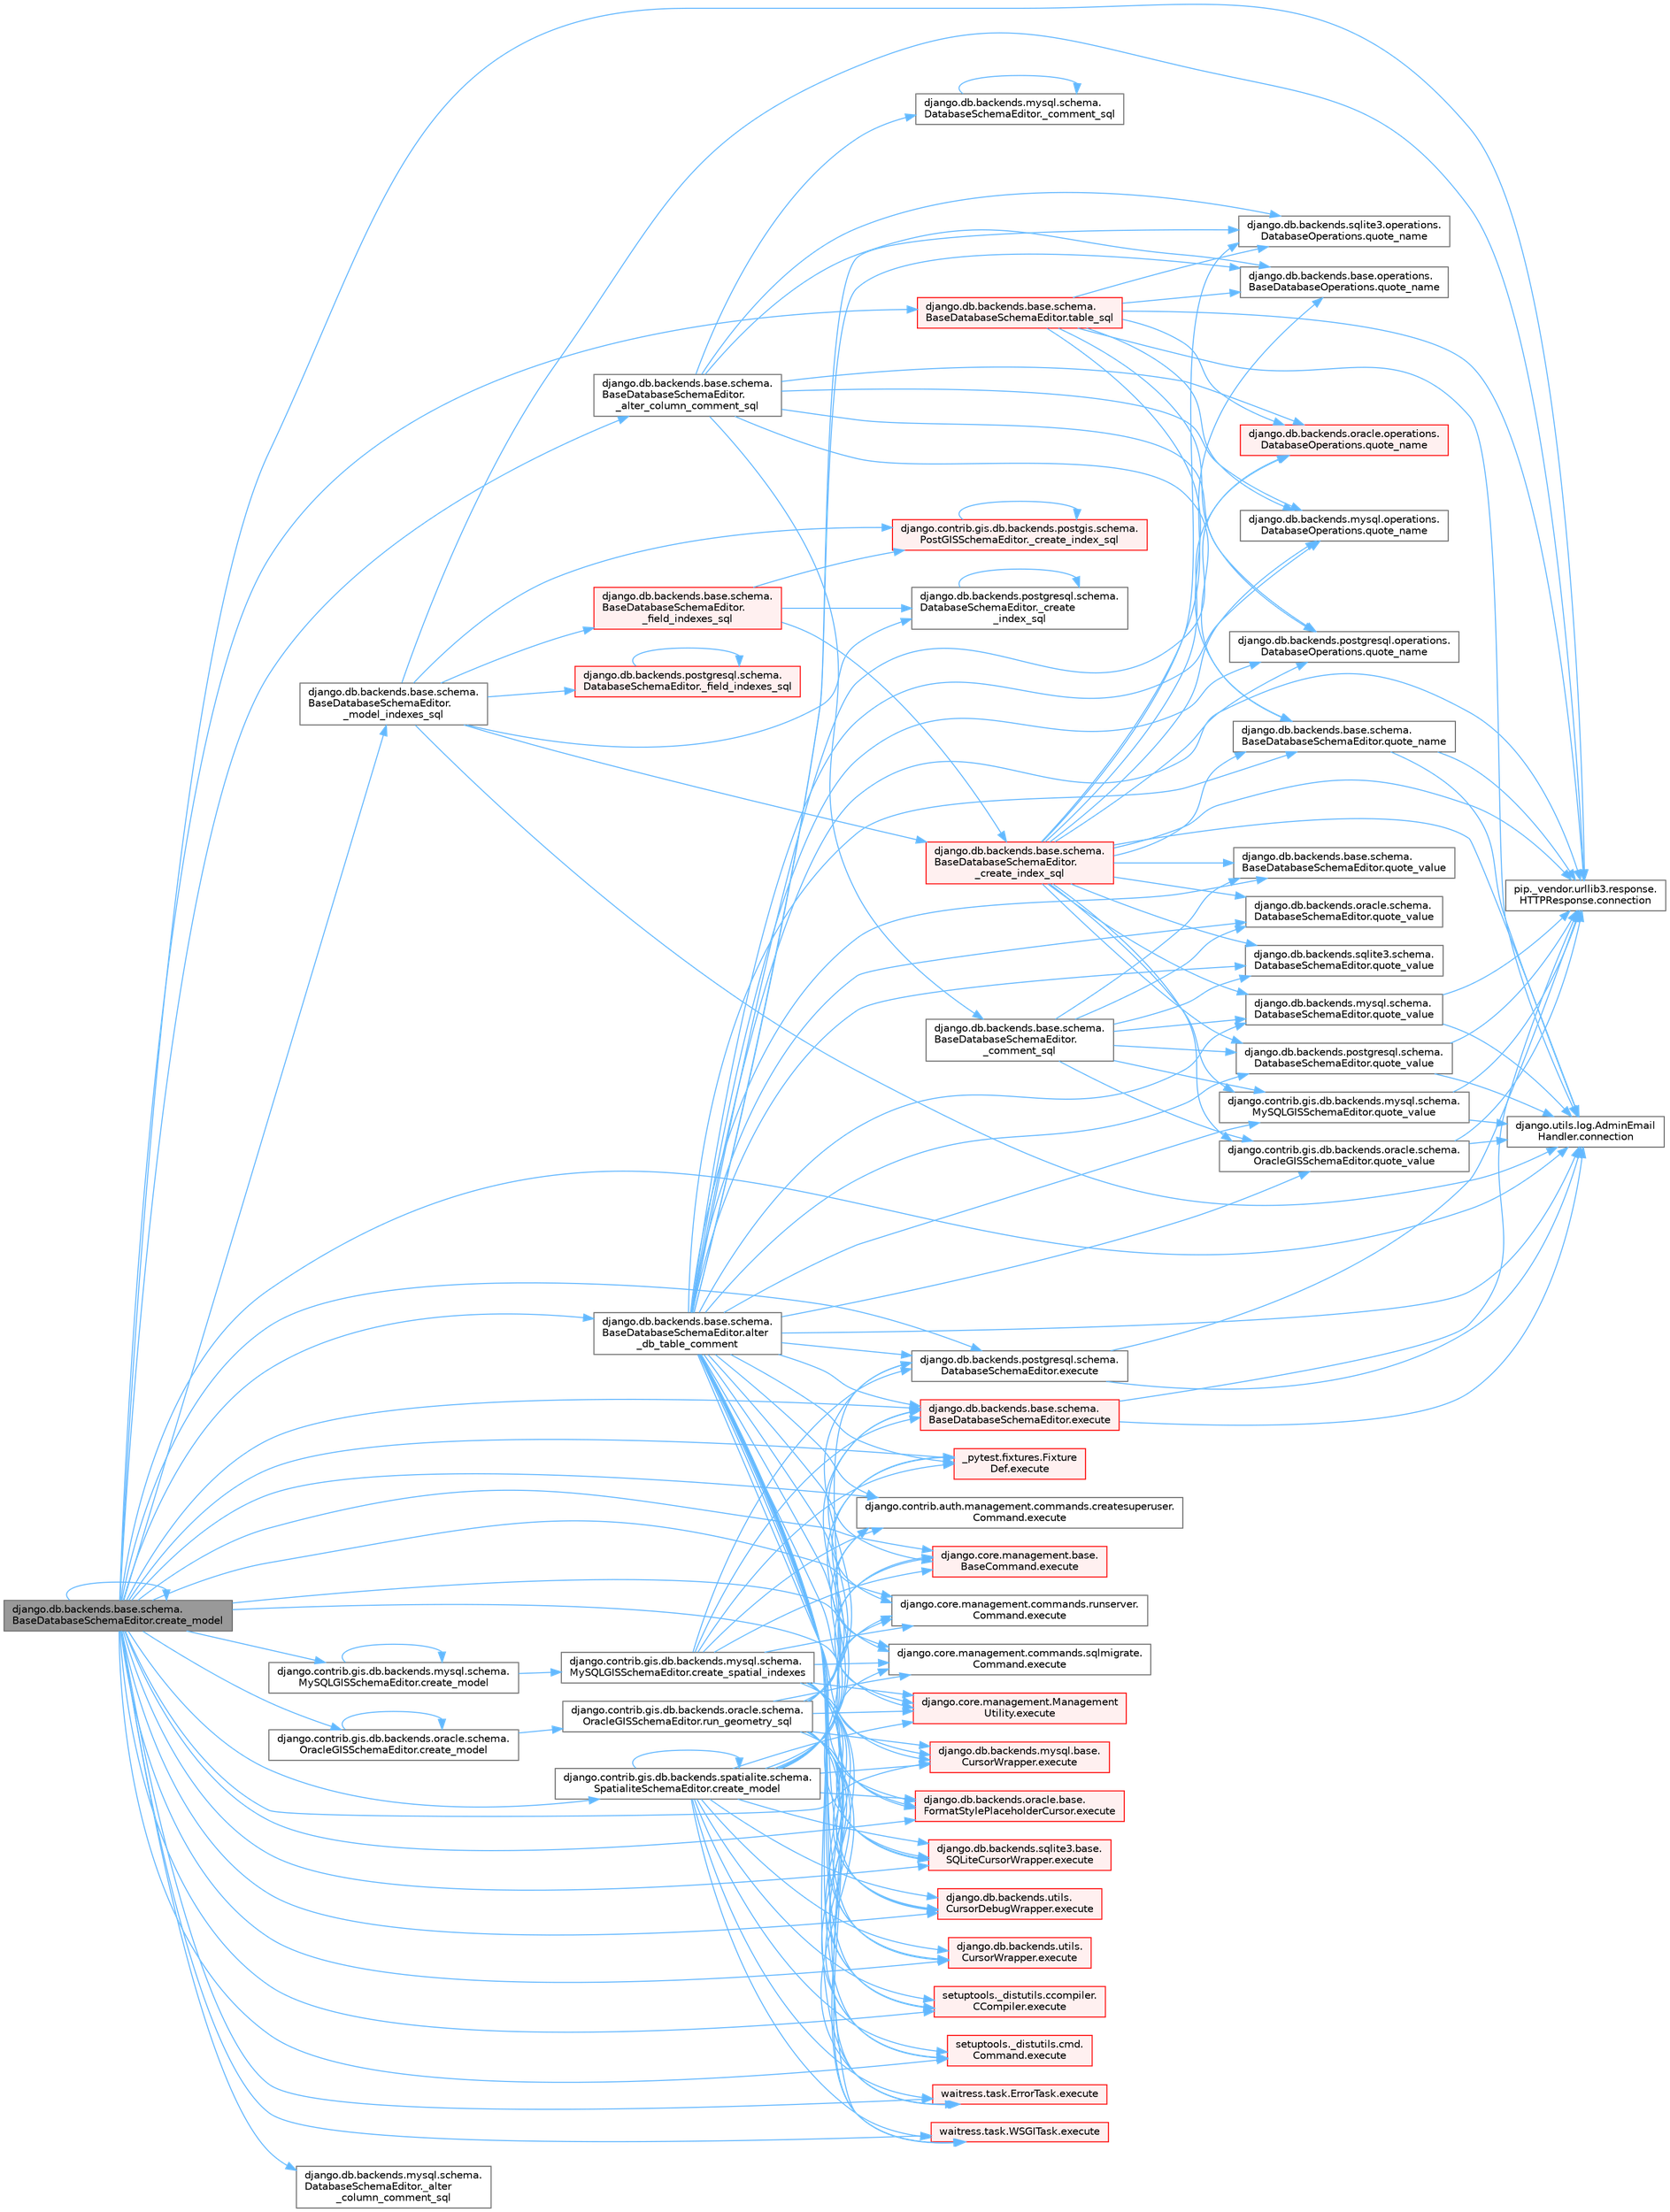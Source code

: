 digraph "django.db.backends.base.schema.BaseDatabaseSchemaEditor.create_model"
{
 // LATEX_PDF_SIZE
  bgcolor="transparent";
  edge [fontname=Helvetica,fontsize=10,labelfontname=Helvetica,labelfontsize=10];
  node [fontname=Helvetica,fontsize=10,shape=box,height=0.2,width=0.4];
  rankdir="LR";
  Node1 [id="Node000001",label="django.db.backends.base.schema.\lBaseDatabaseSchemaEditor.create_model",height=0.2,width=0.4,color="gray40", fillcolor="grey60", style="filled", fontcolor="black",tooltip=" "];
  Node1 -> Node2 [id="edge1_Node000001_Node000002",color="steelblue1",style="solid",tooltip=" "];
  Node2 [id="Node000002",label="django.db.backends.base.schema.\lBaseDatabaseSchemaEditor.\l_alter_column_comment_sql",height=0.2,width=0.4,color="grey40", fillcolor="white", style="filled",URL="$classdjango_1_1db_1_1backends_1_1base_1_1schema_1_1_base_database_schema_editor.html#a9f86ae7193fdd2bb59c79ac7d690c593",tooltip=" "];
  Node2 -> Node3 [id="edge2_Node000002_Node000003",color="steelblue1",style="solid",tooltip=" "];
  Node3 [id="Node000003",label="django.db.backends.base.schema.\lBaseDatabaseSchemaEditor.\l_comment_sql",height=0.2,width=0.4,color="grey40", fillcolor="white", style="filled",URL="$classdjango_1_1db_1_1backends_1_1base_1_1schema_1_1_base_database_schema_editor.html#acfe6edb1c07ceba1630bf5a584a660d4",tooltip=" "];
  Node3 -> Node4 [id="edge3_Node000003_Node000004",color="steelblue1",style="solid",tooltip=" "];
  Node4 [id="Node000004",label="django.contrib.gis.db.backends.mysql.schema.\lMySQLGISSchemaEditor.quote_value",height=0.2,width=0.4,color="grey40", fillcolor="white", style="filled",URL="$classdjango_1_1contrib_1_1gis_1_1db_1_1backends_1_1mysql_1_1schema_1_1_my_s_q_l_g_i_s_schema_editor.html#a39d45c8fce900a986a0d01d83ce73f16",tooltip=" "];
  Node4 -> Node5 [id="edge4_Node000004_Node000005",color="steelblue1",style="solid",tooltip=" "];
  Node5 [id="Node000005",label="django.utils.log.AdminEmail\lHandler.connection",height=0.2,width=0.4,color="grey40", fillcolor="white", style="filled",URL="$classdjango_1_1utils_1_1log_1_1_admin_email_handler.html#a545b5f7ec55a857fe1ca7836814a0760",tooltip=" "];
  Node4 -> Node6 [id="edge5_Node000004_Node000006",color="steelblue1",style="solid",tooltip=" "];
  Node6 [id="Node000006",label="pip._vendor.urllib3.response.\lHTTPResponse.connection",height=0.2,width=0.4,color="grey40", fillcolor="white", style="filled",URL="$classpip_1_1__vendor_1_1urllib3_1_1response_1_1_h_t_t_p_response.html#a9002314624685de3bbf9b84bdc87fef8",tooltip=" "];
  Node3 -> Node7 [id="edge6_Node000003_Node000007",color="steelblue1",style="solid",tooltip=" "];
  Node7 [id="Node000007",label="django.contrib.gis.db.backends.oracle.schema.\lOracleGISSchemaEditor.quote_value",height=0.2,width=0.4,color="grey40", fillcolor="white", style="filled",URL="$classdjango_1_1contrib_1_1gis_1_1db_1_1backends_1_1oracle_1_1schema_1_1_oracle_g_i_s_schema_editor.html#ae0a937224957c04ded45c150d14f26df",tooltip=" "];
  Node7 -> Node5 [id="edge7_Node000007_Node000005",color="steelblue1",style="solid",tooltip=" "];
  Node7 -> Node6 [id="edge8_Node000007_Node000006",color="steelblue1",style="solid",tooltip=" "];
  Node3 -> Node8 [id="edge9_Node000003_Node000008",color="steelblue1",style="solid",tooltip=" "];
  Node8 [id="Node000008",label="django.db.backends.base.schema.\lBaseDatabaseSchemaEditor.quote_value",height=0.2,width=0.4,color="grey40", fillcolor="white", style="filled",URL="$classdjango_1_1db_1_1backends_1_1base_1_1schema_1_1_base_database_schema_editor.html#a226cbde36f828256e698cab6fc076a46",tooltip=" "];
  Node3 -> Node9 [id="edge10_Node000003_Node000009",color="steelblue1",style="solid",tooltip=" "];
  Node9 [id="Node000009",label="django.db.backends.mysql.schema.\lDatabaseSchemaEditor.quote_value",height=0.2,width=0.4,color="grey40", fillcolor="white", style="filled",URL="$classdjango_1_1db_1_1backends_1_1mysql_1_1schema_1_1_database_schema_editor.html#ac42d8e597e244107c562b0816741ca00",tooltip=" "];
  Node9 -> Node5 [id="edge11_Node000009_Node000005",color="steelblue1",style="solid",tooltip=" "];
  Node9 -> Node6 [id="edge12_Node000009_Node000006",color="steelblue1",style="solid",tooltip=" "];
  Node3 -> Node10 [id="edge13_Node000003_Node000010",color="steelblue1",style="solid",tooltip=" "];
  Node10 [id="Node000010",label="django.db.backends.oracle.schema.\lDatabaseSchemaEditor.quote_value",height=0.2,width=0.4,color="grey40", fillcolor="white", style="filled",URL="$classdjango_1_1db_1_1backends_1_1oracle_1_1schema_1_1_database_schema_editor.html#a74a7b87c4d11359d183c468c09ca48bb",tooltip=" "];
  Node3 -> Node11 [id="edge14_Node000003_Node000011",color="steelblue1",style="solid",tooltip=" "];
  Node11 [id="Node000011",label="django.db.backends.postgresql.schema.\lDatabaseSchemaEditor.quote_value",height=0.2,width=0.4,color="grey40", fillcolor="white", style="filled",URL="$classdjango_1_1db_1_1backends_1_1postgresql_1_1schema_1_1_database_schema_editor.html#aa15ddd5685a773da906a658db4b619c0",tooltip=" "];
  Node11 -> Node5 [id="edge15_Node000011_Node000005",color="steelblue1",style="solid",tooltip=" "];
  Node11 -> Node6 [id="edge16_Node000011_Node000006",color="steelblue1",style="solid",tooltip=" "];
  Node3 -> Node12 [id="edge17_Node000003_Node000012",color="steelblue1",style="solid",tooltip=" "];
  Node12 [id="Node000012",label="django.db.backends.sqlite3.schema.\lDatabaseSchemaEditor.quote_value",height=0.2,width=0.4,color="grey40", fillcolor="white", style="filled",URL="$classdjango_1_1db_1_1backends_1_1sqlite3_1_1schema_1_1_database_schema_editor.html#a1ce01718398ef906bf3becf8517006f2",tooltip=" "];
  Node2 -> Node13 [id="edge18_Node000002_Node000013",color="steelblue1",style="solid",tooltip=" "];
  Node13 [id="Node000013",label="django.db.backends.mysql.schema.\lDatabaseSchemaEditor._comment_sql",height=0.2,width=0.4,color="grey40", fillcolor="white", style="filled",URL="$classdjango_1_1db_1_1backends_1_1mysql_1_1schema_1_1_database_schema_editor.html#ad94a2b4076c74a019832570b61ab384f",tooltip=" "];
  Node13 -> Node13 [id="edge19_Node000013_Node000013",color="steelblue1",style="solid",tooltip=" "];
  Node2 -> Node14 [id="edge20_Node000002_Node000014",color="steelblue1",style="solid",tooltip=" "];
  Node14 [id="Node000014",label="django.db.backends.base.operations.\lBaseDatabaseOperations.quote_name",height=0.2,width=0.4,color="grey40", fillcolor="white", style="filled",URL="$classdjango_1_1db_1_1backends_1_1base_1_1operations_1_1_base_database_operations.html#ab468094d1b03334704774ae62fbb7955",tooltip=" "];
  Node2 -> Node15 [id="edge21_Node000002_Node000015",color="steelblue1",style="solid",tooltip=" "];
  Node15 [id="Node000015",label="django.db.backends.base.schema.\lBaseDatabaseSchemaEditor.quote_name",height=0.2,width=0.4,color="grey40", fillcolor="white", style="filled",URL="$classdjango_1_1db_1_1backends_1_1base_1_1schema_1_1_base_database_schema_editor.html#aa816e47aecbbe22e29c76f25001a873a",tooltip=" "];
  Node15 -> Node5 [id="edge22_Node000015_Node000005",color="steelblue1",style="solid",tooltip=" "];
  Node15 -> Node6 [id="edge23_Node000015_Node000006",color="steelblue1",style="solid",tooltip=" "];
  Node2 -> Node16 [id="edge24_Node000002_Node000016",color="steelblue1",style="solid",tooltip=" "];
  Node16 [id="Node000016",label="django.db.backends.mysql.operations.\lDatabaseOperations.quote_name",height=0.2,width=0.4,color="grey40", fillcolor="white", style="filled",URL="$classdjango_1_1db_1_1backends_1_1mysql_1_1operations_1_1_database_operations.html#a5d1561dd784c0f000ed8c1aa43a6efbf",tooltip=" "];
  Node2 -> Node17 [id="edge25_Node000002_Node000017",color="steelblue1",style="solid",tooltip=" "];
  Node17 [id="Node000017",label="django.db.backends.oracle.operations.\lDatabaseOperations.quote_name",height=0.2,width=0.4,color="red", fillcolor="#FFF0F0", style="filled",URL="$classdjango_1_1db_1_1backends_1_1oracle_1_1operations_1_1_database_operations.html#ac7551d250b0adf678e5d00e4d69cb021",tooltip=" "];
  Node2 -> Node23 [id="edge26_Node000002_Node000023",color="steelblue1",style="solid",tooltip=" "];
  Node23 [id="Node000023",label="django.db.backends.postgresql.operations.\lDatabaseOperations.quote_name",height=0.2,width=0.4,color="grey40", fillcolor="white", style="filled",URL="$classdjango_1_1db_1_1backends_1_1postgresql_1_1operations_1_1_database_operations.html#ab2f9e33071d2c5abb03744171da3b801",tooltip=" "];
  Node2 -> Node24 [id="edge27_Node000002_Node000024",color="steelblue1",style="solid",tooltip=" "];
  Node24 [id="Node000024",label="django.db.backends.sqlite3.operations.\lDatabaseOperations.quote_name",height=0.2,width=0.4,color="grey40", fillcolor="white", style="filled",URL="$classdjango_1_1db_1_1backends_1_1sqlite3_1_1operations_1_1_database_operations.html#a14cbbcb5e889d88278c96a39911d641b",tooltip=" "];
  Node1 -> Node25 [id="edge28_Node000001_Node000025",color="steelblue1",style="solid",tooltip=" "];
  Node25 [id="Node000025",label="django.db.backends.mysql.schema.\lDatabaseSchemaEditor._alter\l_column_comment_sql",height=0.2,width=0.4,color="grey40", fillcolor="white", style="filled",URL="$classdjango_1_1db_1_1backends_1_1mysql_1_1schema_1_1_database_schema_editor.html#a34fb7f7511d68dc643d0e7c44eae75d5",tooltip=" "];
  Node1 -> Node26 [id="edge29_Node000001_Node000026",color="steelblue1",style="solid",tooltip=" "];
  Node26 [id="Node000026",label="django.db.backends.base.schema.\lBaseDatabaseSchemaEditor.\l_model_indexes_sql",height=0.2,width=0.4,color="grey40", fillcolor="white", style="filled",URL="$classdjango_1_1db_1_1backends_1_1base_1_1schema_1_1_base_database_schema_editor.html#a4db0a8aec342e1019ed26c18e7be7fff",tooltip=" "];
  Node26 -> Node27 [id="edge30_Node000026_Node000027",color="steelblue1",style="solid",tooltip=" "];
  Node27 [id="Node000027",label="django.contrib.gis.db.backends.postgis.schema.\lPostGISSchemaEditor._create_index_sql",height=0.2,width=0.4,color="red", fillcolor="#FFF0F0", style="filled",URL="$classdjango_1_1contrib_1_1gis_1_1db_1_1backends_1_1postgis_1_1schema_1_1_post_g_i_s_schema_editor.html#a36d85ddc8b90d14c9ece95e6eac8e09b",tooltip=" "];
  Node27 -> Node27 [id="edge31_Node000027_Node000027",color="steelblue1",style="solid",tooltip=" "];
  Node26 -> Node29 [id="edge32_Node000026_Node000029",color="steelblue1",style="solid",tooltip=" "];
  Node29 [id="Node000029",label="django.db.backends.base.schema.\lBaseDatabaseSchemaEditor.\l_create_index_sql",height=0.2,width=0.4,color="red", fillcolor="#FFF0F0", style="filled",URL="$classdjango_1_1db_1_1backends_1_1base_1_1schema_1_1_base_database_schema_editor.html#adb1d2fabd8602889097a7f5e78ae09e4",tooltip=" "];
  Node29 -> Node5 [id="edge33_Node000029_Node000005",color="steelblue1",style="solid",tooltip=" "];
  Node29 -> Node6 [id="edge34_Node000029_Node000006",color="steelblue1",style="solid",tooltip=" "];
  Node29 -> Node14 [id="edge35_Node000029_Node000014",color="steelblue1",style="solid",tooltip=" "];
  Node29 -> Node15 [id="edge36_Node000029_Node000015",color="steelblue1",style="solid",tooltip=" "];
  Node29 -> Node16 [id="edge37_Node000029_Node000016",color="steelblue1",style="solid",tooltip=" "];
  Node29 -> Node17 [id="edge38_Node000029_Node000017",color="steelblue1",style="solid",tooltip=" "];
  Node29 -> Node23 [id="edge39_Node000029_Node000023",color="steelblue1",style="solid",tooltip=" "];
  Node29 -> Node24 [id="edge40_Node000029_Node000024",color="steelblue1",style="solid",tooltip=" "];
  Node29 -> Node4 [id="edge41_Node000029_Node000004",color="steelblue1",style="solid",tooltip=" "];
  Node29 -> Node7 [id="edge42_Node000029_Node000007",color="steelblue1",style="solid",tooltip=" "];
  Node29 -> Node8 [id="edge43_Node000029_Node000008",color="steelblue1",style="solid",tooltip=" "];
  Node29 -> Node9 [id="edge44_Node000029_Node000009",color="steelblue1",style="solid",tooltip=" "];
  Node29 -> Node10 [id="edge45_Node000029_Node000010",color="steelblue1",style="solid",tooltip=" "];
  Node29 -> Node11 [id="edge46_Node000029_Node000011",color="steelblue1",style="solid",tooltip=" "];
  Node29 -> Node12 [id="edge47_Node000029_Node000012",color="steelblue1",style="solid",tooltip=" "];
  Node26 -> Node35 [id="edge48_Node000026_Node000035",color="steelblue1",style="solid",tooltip=" "];
  Node35 [id="Node000035",label="django.db.backends.postgresql.schema.\lDatabaseSchemaEditor._create\l_index_sql",height=0.2,width=0.4,color="grey40", fillcolor="white", style="filled",URL="$classdjango_1_1db_1_1backends_1_1postgresql_1_1schema_1_1_database_schema_editor.html#ab4e6c0ee2e08060a2c83b9e1452f1827",tooltip=" "];
  Node35 -> Node35 [id="edge49_Node000035_Node000035",color="steelblue1",style="solid",tooltip=" "];
  Node26 -> Node36 [id="edge50_Node000026_Node000036",color="steelblue1",style="solid",tooltip=" "];
  Node36 [id="Node000036",label="django.db.backends.base.schema.\lBaseDatabaseSchemaEditor.\l_field_indexes_sql",height=0.2,width=0.4,color="red", fillcolor="#FFF0F0", style="filled",URL="$classdjango_1_1db_1_1backends_1_1base_1_1schema_1_1_base_database_schema_editor.html#a1f5617267c8f2f31f3da70a884d5bdf8",tooltip=" "];
  Node36 -> Node27 [id="edge51_Node000036_Node000027",color="steelblue1",style="solid",tooltip=" "];
  Node36 -> Node29 [id="edge52_Node000036_Node000029",color="steelblue1",style="solid",tooltip=" "];
  Node36 -> Node35 [id="edge53_Node000036_Node000035",color="steelblue1",style="solid",tooltip=" "];
  Node26 -> Node42 [id="edge54_Node000026_Node000042",color="steelblue1",style="solid",tooltip=" "];
  Node42 [id="Node000042",label="django.db.backends.postgresql.schema.\lDatabaseSchemaEditor._field_indexes_sql",height=0.2,width=0.4,color="red", fillcolor="#FFF0F0", style="filled",URL="$classdjango_1_1db_1_1backends_1_1postgresql_1_1schema_1_1_database_schema_editor.html#a435c5866d37dfe3fcf405864bc6f902e",tooltip=" "];
  Node42 -> Node42 [id="edge55_Node000042_Node000042",color="steelblue1",style="solid",tooltip=" "];
  Node26 -> Node5 [id="edge56_Node000026_Node000005",color="steelblue1",style="solid",tooltip=" "];
  Node26 -> Node6 [id="edge57_Node000026_Node000006",color="steelblue1",style="solid",tooltip=" "];
  Node1 -> Node45 [id="edge58_Node000001_Node000045",color="steelblue1",style="solid",tooltip=" "];
  Node45 [id="Node000045",label="django.db.backends.base.schema.\lBaseDatabaseSchemaEditor.alter\l_db_table_comment",height=0.2,width=0.4,color="grey40", fillcolor="white", style="filled",URL="$classdjango_1_1db_1_1backends_1_1base_1_1schema_1_1_base_database_schema_editor.html#a788ba4cf1ea36f15a1b1d7a11b8d31a1",tooltip=" "];
  Node45 -> Node5 [id="edge59_Node000045_Node000005",color="steelblue1",style="solid",tooltip=" "];
  Node45 -> Node6 [id="edge60_Node000045_Node000006",color="steelblue1",style="solid",tooltip=" "];
  Node45 -> Node46 [id="edge61_Node000045_Node000046",color="steelblue1",style="solid",tooltip=" "];
  Node46 [id="Node000046",label="_pytest.fixtures.Fixture\lDef.execute",height=0.2,width=0.4,color="red", fillcolor="#FFF0F0", style="filled",URL="$class__pytest_1_1fixtures_1_1_fixture_def.html#ac27e0caaadd6404ffc2715216b643993",tooltip=" "];
  Node45 -> Node3991 [id="edge62_Node000045_Node003991",color="steelblue1",style="solid",tooltip=" "];
  Node3991 [id="Node003991",label="django.contrib.auth.management.commands.createsuperuser.\lCommand.execute",height=0.2,width=0.4,color="grey40", fillcolor="white", style="filled",URL="$classdjango_1_1contrib_1_1auth_1_1management_1_1commands_1_1createsuperuser_1_1_command.html#a4dc8ad9953fcae01a4c61c32fe4c6540",tooltip=" "];
  Node45 -> Node3992 [id="edge63_Node000045_Node003992",color="steelblue1",style="solid",tooltip=" "];
  Node3992 [id="Node003992",label="django.core.management.base.\lBaseCommand.execute",height=0.2,width=0.4,color="red", fillcolor="#FFF0F0", style="filled",URL="$classdjango_1_1core_1_1management_1_1base_1_1_base_command.html#a5621c1fb51be6a2deff6777d90c25ee0",tooltip=" "];
  Node45 -> Node3994 [id="edge64_Node000045_Node003994",color="steelblue1",style="solid",tooltip=" "];
  Node3994 [id="Node003994",label="django.core.management.commands.runserver.\lCommand.execute",height=0.2,width=0.4,color="grey40", fillcolor="white", style="filled",URL="$classdjango_1_1core_1_1management_1_1commands_1_1runserver_1_1_command.html#a86b4bdbf596d9f612125e143148d9919",tooltip=" "];
  Node45 -> Node3995 [id="edge65_Node000045_Node003995",color="steelblue1",style="solid",tooltip=" "];
  Node3995 [id="Node003995",label="django.core.management.commands.sqlmigrate.\lCommand.execute",height=0.2,width=0.4,color="grey40", fillcolor="white", style="filled",URL="$classdjango_1_1core_1_1management_1_1commands_1_1sqlmigrate_1_1_command.html#ad47c65d3d4820430ce43bb5f2086789d",tooltip=" "];
  Node45 -> Node3996 [id="edge66_Node000045_Node003996",color="steelblue1",style="solid",tooltip=" "];
  Node3996 [id="Node003996",label="django.core.management.Management\lUtility.execute",height=0.2,width=0.4,color="red", fillcolor="#FFF0F0", style="filled",URL="$classdjango_1_1core_1_1management_1_1_management_utility.html#ab2752203019f6a6274c55e096770c008",tooltip=" "];
  Node45 -> Node4004 [id="edge67_Node000045_Node004004",color="steelblue1",style="solid",tooltip=" "];
  Node4004 [id="Node004004",label="django.db.backends.base.schema.\lBaseDatabaseSchemaEditor.execute",height=0.2,width=0.4,color="red", fillcolor="#FFF0F0", style="filled",URL="$classdjango_1_1db_1_1backends_1_1base_1_1schema_1_1_base_database_schema_editor.html#a964d07b6ba94dc1698e896feeeb57353",tooltip=" "];
  Node4004 -> Node5 [id="edge68_Node004004_Node000005",color="steelblue1",style="solid",tooltip=" "];
  Node4004 -> Node6 [id="edge69_Node004004_Node000006",color="steelblue1",style="solid",tooltip=" "];
  Node45 -> Node4007 [id="edge70_Node000045_Node004007",color="steelblue1",style="solid",tooltip=" "];
  Node4007 [id="Node004007",label="django.db.backends.mysql.base.\lCursorWrapper.execute",height=0.2,width=0.4,color="red", fillcolor="#FFF0F0", style="filled",URL="$classdjango_1_1db_1_1backends_1_1mysql_1_1base_1_1_cursor_wrapper.html#a6b2d41b73d7c215224f1e994aad6ad60",tooltip=" "];
  Node45 -> Node4008 [id="edge71_Node000045_Node004008",color="steelblue1",style="solid",tooltip=" "];
  Node4008 [id="Node004008",label="django.db.backends.oracle.base.\lFormatStylePlaceholderCursor.execute",height=0.2,width=0.4,color="red", fillcolor="#FFF0F0", style="filled",URL="$classdjango_1_1db_1_1backends_1_1oracle_1_1base_1_1_format_style_placeholder_cursor.html#a0717bdbea59134a88e5f10399c33a251",tooltip=" "];
  Node45 -> Node4014 [id="edge72_Node000045_Node004014",color="steelblue1",style="solid",tooltip=" "];
  Node4014 [id="Node004014",label="django.db.backends.postgresql.schema.\lDatabaseSchemaEditor.execute",height=0.2,width=0.4,color="grey40", fillcolor="white", style="filled",URL="$classdjango_1_1db_1_1backends_1_1postgresql_1_1schema_1_1_database_schema_editor.html#afe7e39d1fd0ac2c6216f90295b9382ae",tooltip=" "];
  Node4014 -> Node5 [id="edge73_Node004014_Node000005",color="steelblue1",style="solid",tooltip=" "];
  Node4014 -> Node6 [id="edge74_Node004014_Node000006",color="steelblue1",style="solid",tooltip=" "];
  Node45 -> Node4015 [id="edge75_Node000045_Node004015",color="steelblue1",style="solid",tooltip=" "];
  Node4015 [id="Node004015",label="django.db.backends.sqlite3.base.\lSQLiteCursorWrapper.execute",height=0.2,width=0.4,color="red", fillcolor="#FFF0F0", style="filled",URL="$classdjango_1_1db_1_1backends_1_1sqlite3_1_1base_1_1_s_q_lite_cursor_wrapper.html#a41115eb3813040514a6c6c7111aa0b57",tooltip=" "];
  Node45 -> Node4017 [id="edge76_Node000045_Node004017",color="steelblue1",style="solid",tooltip=" "];
  Node4017 [id="Node004017",label="django.db.backends.utils.\lCursorDebugWrapper.execute",height=0.2,width=0.4,color="red", fillcolor="#FFF0F0", style="filled",URL="$classdjango_1_1db_1_1backends_1_1utils_1_1_cursor_debug_wrapper.html#af0443013785fceb3f05b38198a71ca3f",tooltip=" "];
  Node45 -> Node4018 [id="edge77_Node000045_Node004018",color="steelblue1",style="solid",tooltip=" "];
  Node4018 [id="Node004018",label="django.db.backends.utils.\lCursorWrapper.execute",height=0.2,width=0.4,color="red", fillcolor="#FFF0F0", style="filled",URL="$classdjango_1_1db_1_1backends_1_1utils_1_1_cursor_wrapper.html#a7d0bc9b6584c9fee961505e1d460547c",tooltip=" "];
  Node45 -> Node4021 [id="edge78_Node000045_Node004021",color="steelblue1",style="solid",tooltip=" "];
  Node4021 [id="Node004021",label="setuptools._distutils.ccompiler.\lCCompiler.execute",height=0.2,width=0.4,color="red", fillcolor="#FFF0F0", style="filled",URL="$classsetuptools_1_1__distutils_1_1ccompiler_1_1_c_compiler.html#a726dd6c4cc45b2077fa6bc43dc8fe60e",tooltip=" "];
  Node45 -> Node4022 [id="edge79_Node000045_Node004022",color="steelblue1",style="solid",tooltip=" "];
  Node4022 [id="Node004022",label="setuptools._distutils.cmd.\lCommand.execute",height=0.2,width=0.4,color="red", fillcolor="#FFF0F0", style="filled",URL="$classsetuptools_1_1__distutils_1_1cmd_1_1_command.html#a371b567539d5bc0e2a134bf361e97b38",tooltip=" "];
  Node45 -> Node4023 [id="edge80_Node000045_Node004023",color="steelblue1",style="solid",tooltip=" "];
  Node4023 [id="Node004023",label="waitress.task.ErrorTask.execute",height=0.2,width=0.4,color="red", fillcolor="#FFF0F0", style="filled",URL="$classwaitress_1_1task_1_1_error_task.html#ad5c6d14c13ba3d33e82b1b138e634bb0",tooltip=" "];
  Node45 -> Node4024 [id="edge81_Node000045_Node004024",color="steelblue1",style="solid",tooltip=" "];
  Node4024 [id="Node004024",label="waitress.task.WSGITask.execute",height=0.2,width=0.4,color="red", fillcolor="#FFF0F0", style="filled",URL="$classwaitress_1_1task_1_1_w_s_g_i_task.html#ac677ac1c03116dfa724298750580883b",tooltip=" "];
  Node45 -> Node14 [id="edge82_Node000045_Node000014",color="steelblue1",style="solid",tooltip=" "];
  Node45 -> Node15 [id="edge83_Node000045_Node000015",color="steelblue1",style="solid",tooltip=" "];
  Node45 -> Node16 [id="edge84_Node000045_Node000016",color="steelblue1",style="solid",tooltip=" "];
  Node45 -> Node17 [id="edge85_Node000045_Node000017",color="steelblue1",style="solid",tooltip=" "];
  Node45 -> Node23 [id="edge86_Node000045_Node000023",color="steelblue1",style="solid",tooltip=" "];
  Node45 -> Node24 [id="edge87_Node000045_Node000024",color="steelblue1",style="solid",tooltip=" "];
  Node45 -> Node4 [id="edge88_Node000045_Node000004",color="steelblue1",style="solid",tooltip=" "];
  Node45 -> Node7 [id="edge89_Node000045_Node000007",color="steelblue1",style="solid",tooltip=" "];
  Node45 -> Node8 [id="edge90_Node000045_Node000008",color="steelblue1",style="solid",tooltip=" "];
  Node45 -> Node9 [id="edge91_Node000045_Node000009",color="steelblue1",style="solid",tooltip=" "];
  Node45 -> Node10 [id="edge92_Node000045_Node000010",color="steelblue1",style="solid",tooltip=" "];
  Node45 -> Node11 [id="edge93_Node000045_Node000011",color="steelblue1",style="solid",tooltip=" "];
  Node45 -> Node12 [id="edge94_Node000045_Node000012",color="steelblue1",style="solid",tooltip=" "];
  Node1 -> Node5 [id="edge95_Node000001_Node000005",color="steelblue1",style="solid",tooltip=" "];
  Node1 -> Node6 [id="edge96_Node000001_Node000006",color="steelblue1",style="solid",tooltip=" "];
  Node1 -> Node4568 [id="edge97_Node000001_Node004568",color="steelblue1",style="solid",tooltip=" "];
  Node4568 [id="Node004568",label="django.contrib.gis.db.backends.mysql.schema.\lMySQLGISSchemaEditor.create_model",height=0.2,width=0.4,color="grey40", fillcolor="white", style="filled",URL="$classdjango_1_1contrib_1_1gis_1_1db_1_1backends_1_1mysql_1_1schema_1_1_my_s_q_l_g_i_s_schema_editor.html#a2be50e7e189e7bd3bd6909f56338c0ae",tooltip=" "];
  Node4568 -> Node4568 [id="edge98_Node004568_Node004568",color="steelblue1",style="solid",tooltip=" "];
  Node4568 -> Node4569 [id="edge99_Node004568_Node004569",color="steelblue1",style="solid",tooltip=" "];
  Node4569 [id="Node004569",label="django.contrib.gis.db.backends.mysql.schema.\lMySQLGISSchemaEditor.create_spatial_indexes",height=0.2,width=0.4,color="grey40", fillcolor="white", style="filled",URL="$classdjango_1_1contrib_1_1gis_1_1db_1_1backends_1_1mysql_1_1schema_1_1_my_s_q_l_g_i_s_schema_editor.html#ab01e4e9753b9691b274cfe31c800fb87",tooltip=" "];
  Node4569 -> Node46 [id="edge100_Node004569_Node000046",color="steelblue1",style="solid",tooltip=" "];
  Node4569 -> Node3991 [id="edge101_Node004569_Node003991",color="steelblue1",style="solid",tooltip=" "];
  Node4569 -> Node3992 [id="edge102_Node004569_Node003992",color="steelblue1",style="solid",tooltip=" "];
  Node4569 -> Node3994 [id="edge103_Node004569_Node003994",color="steelblue1",style="solid",tooltip=" "];
  Node4569 -> Node3995 [id="edge104_Node004569_Node003995",color="steelblue1",style="solid",tooltip=" "];
  Node4569 -> Node3996 [id="edge105_Node004569_Node003996",color="steelblue1",style="solid",tooltip=" "];
  Node4569 -> Node4004 [id="edge106_Node004569_Node004004",color="steelblue1",style="solid",tooltip=" "];
  Node4569 -> Node4007 [id="edge107_Node004569_Node004007",color="steelblue1",style="solid",tooltip=" "];
  Node4569 -> Node4008 [id="edge108_Node004569_Node004008",color="steelblue1",style="solid",tooltip=" "];
  Node4569 -> Node4014 [id="edge109_Node004569_Node004014",color="steelblue1",style="solid",tooltip=" "];
  Node4569 -> Node4015 [id="edge110_Node004569_Node004015",color="steelblue1",style="solid",tooltip=" "];
  Node4569 -> Node4017 [id="edge111_Node004569_Node004017",color="steelblue1",style="solid",tooltip=" "];
  Node4569 -> Node4018 [id="edge112_Node004569_Node004018",color="steelblue1",style="solid",tooltip=" "];
  Node4569 -> Node4021 [id="edge113_Node004569_Node004021",color="steelblue1",style="solid",tooltip=" "];
  Node4569 -> Node4022 [id="edge114_Node004569_Node004022",color="steelblue1",style="solid",tooltip=" "];
  Node4569 -> Node4023 [id="edge115_Node004569_Node004023",color="steelblue1",style="solid",tooltip=" "];
  Node4569 -> Node4024 [id="edge116_Node004569_Node004024",color="steelblue1",style="solid",tooltip=" "];
  Node1 -> Node4570 [id="edge117_Node000001_Node004570",color="steelblue1",style="solid",tooltip=" "];
  Node4570 [id="Node004570",label="django.contrib.gis.db.backends.oracle.schema.\lOracleGISSchemaEditor.create_model",height=0.2,width=0.4,color="grey40", fillcolor="white", style="filled",URL="$classdjango_1_1contrib_1_1gis_1_1db_1_1backends_1_1oracle_1_1schema_1_1_oracle_g_i_s_schema_editor.html#aedde6824f1f568969b03706ac55e71fe",tooltip=" "];
  Node4570 -> Node4570 [id="edge118_Node004570_Node004570",color="steelblue1",style="solid",tooltip=" "];
  Node4570 -> Node4571 [id="edge119_Node004570_Node004571",color="steelblue1",style="solid",tooltip=" "];
  Node4571 [id="Node004571",label="django.contrib.gis.db.backends.oracle.schema.\lOracleGISSchemaEditor.run_geometry_sql",height=0.2,width=0.4,color="grey40", fillcolor="white", style="filled",URL="$classdjango_1_1contrib_1_1gis_1_1db_1_1backends_1_1oracle_1_1schema_1_1_oracle_g_i_s_schema_editor.html#a1cc33dd24bca051d455c5a65f3e5940d",tooltip=" "];
  Node4571 -> Node46 [id="edge120_Node004571_Node000046",color="steelblue1",style="solid",tooltip=" "];
  Node4571 -> Node3991 [id="edge121_Node004571_Node003991",color="steelblue1",style="solid",tooltip=" "];
  Node4571 -> Node3992 [id="edge122_Node004571_Node003992",color="steelblue1",style="solid",tooltip=" "];
  Node4571 -> Node3994 [id="edge123_Node004571_Node003994",color="steelblue1",style="solid",tooltip=" "];
  Node4571 -> Node3995 [id="edge124_Node004571_Node003995",color="steelblue1",style="solid",tooltip=" "];
  Node4571 -> Node3996 [id="edge125_Node004571_Node003996",color="steelblue1",style="solid",tooltip=" "];
  Node4571 -> Node4004 [id="edge126_Node004571_Node004004",color="steelblue1",style="solid",tooltip=" "];
  Node4571 -> Node4007 [id="edge127_Node004571_Node004007",color="steelblue1",style="solid",tooltip=" "];
  Node4571 -> Node4008 [id="edge128_Node004571_Node004008",color="steelblue1",style="solid",tooltip=" "];
  Node4571 -> Node4014 [id="edge129_Node004571_Node004014",color="steelblue1",style="solid",tooltip=" "];
  Node4571 -> Node4015 [id="edge130_Node004571_Node004015",color="steelblue1",style="solid",tooltip=" "];
  Node4571 -> Node4017 [id="edge131_Node004571_Node004017",color="steelblue1",style="solid",tooltip=" "];
  Node4571 -> Node4018 [id="edge132_Node004571_Node004018",color="steelblue1",style="solid",tooltip=" "];
  Node4571 -> Node4021 [id="edge133_Node004571_Node004021",color="steelblue1",style="solid",tooltip=" "];
  Node4571 -> Node4022 [id="edge134_Node004571_Node004022",color="steelblue1",style="solid",tooltip=" "];
  Node4571 -> Node4023 [id="edge135_Node004571_Node004023",color="steelblue1",style="solid",tooltip=" "];
  Node4571 -> Node4024 [id="edge136_Node004571_Node004024",color="steelblue1",style="solid",tooltip=" "];
  Node1 -> Node4572 [id="edge137_Node000001_Node004572",color="steelblue1",style="solid",tooltip=" "];
  Node4572 [id="Node004572",label="django.contrib.gis.db.backends.spatialite.schema.\lSpatialiteSchemaEditor.create_model",height=0.2,width=0.4,color="grey40", fillcolor="white", style="filled",URL="$classdjango_1_1contrib_1_1gis_1_1db_1_1backends_1_1spatialite_1_1schema_1_1_spatialite_schema_editor.html#a19b94a34b1e1e5fc3cd38c736f21f025",tooltip=" "];
  Node4572 -> Node4572 [id="edge138_Node004572_Node004572",color="steelblue1",style="solid",tooltip=" "];
  Node4572 -> Node46 [id="edge139_Node004572_Node000046",color="steelblue1",style="solid",tooltip=" "];
  Node4572 -> Node3991 [id="edge140_Node004572_Node003991",color="steelblue1",style="solid",tooltip=" "];
  Node4572 -> Node3992 [id="edge141_Node004572_Node003992",color="steelblue1",style="solid",tooltip=" "];
  Node4572 -> Node3994 [id="edge142_Node004572_Node003994",color="steelblue1",style="solid",tooltip=" "];
  Node4572 -> Node3995 [id="edge143_Node004572_Node003995",color="steelblue1",style="solid",tooltip=" "];
  Node4572 -> Node3996 [id="edge144_Node004572_Node003996",color="steelblue1",style="solid",tooltip=" "];
  Node4572 -> Node4004 [id="edge145_Node004572_Node004004",color="steelblue1",style="solid",tooltip=" "];
  Node4572 -> Node4007 [id="edge146_Node004572_Node004007",color="steelblue1",style="solid",tooltip=" "];
  Node4572 -> Node4008 [id="edge147_Node004572_Node004008",color="steelblue1",style="solid",tooltip=" "];
  Node4572 -> Node4014 [id="edge148_Node004572_Node004014",color="steelblue1",style="solid",tooltip=" "];
  Node4572 -> Node4015 [id="edge149_Node004572_Node004015",color="steelblue1",style="solid",tooltip=" "];
  Node4572 -> Node4017 [id="edge150_Node004572_Node004017",color="steelblue1",style="solid",tooltip=" "];
  Node4572 -> Node4018 [id="edge151_Node004572_Node004018",color="steelblue1",style="solid",tooltip=" "];
  Node4572 -> Node4021 [id="edge152_Node004572_Node004021",color="steelblue1",style="solid",tooltip=" "];
  Node4572 -> Node4022 [id="edge153_Node004572_Node004022",color="steelblue1",style="solid",tooltip=" "];
  Node4572 -> Node4023 [id="edge154_Node004572_Node004023",color="steelblue1",style="solid",tooltip=" "];
  Node4572 -> Node4024 [id="edge155_Node004572_Node004024",color="steelblue1",style="solid",tooltip=" "];
  Node1 -> Node1 [id="edge156_Node000001_Node000001",color="steelblue1",style="solid",tooltip=" "];
  Node1 -> Node46 [id="edge157_Node000001_Node000046",color="steelblue1",style="solid",tooltip=" "];
  Node1 -> Node3991 [id="edge158_Node000001_Node003991",color="steelblue1",style="solid",tooltip=" "];
  Node1 -> Node3992 [id="edge159_Node000001_Node003992",color="steelblue1",style="solid",tooltip=" "];
  Node1 -> Node3994 [id="edge160_Node000001_Node003994",color="steelblue1",style="solid",tooltip=" "];
  Node1 -> Node3995 [id="edge161_Node000001_Node003995",color="steelblue1",style="solid",tooltip=" "];
  Node1 -> Node3996 [id="edge162_Node000001_Node003996",color="steelblue1",style="solid",tooltip=" "];
  Node1 -> Node4004 [id="edge163_Node000001_Node004004",color="steelblue1",style="solid",tooltip=" "];
  Node1 -> Node4007 [id="edge164_Node000001_Node004007",color="steelblue1",style="solid",tooltip=" "];
  Node1 -> Node4008 [id="edge165_Node000001_Node004008",color="steelblue1",style="solid",tooltip=" "];
  Node1 -> Node4014 [id="edge166_Node000001_Node004014",color="steelblue1",style="solid",tooltip=" "];
  Node1 -> Node4015 [id="edge167_Node000001_Node004015",color="steelblue1",style="solid",tooltip=" "];
  Node1 -> Node4017 [id="edge168_Node000001_Node004017",color="steelblue1",style="solid",tooltip=" "];
  Node1 -> Node4018 [id="edge169_Node000001_Node004018",color="steelblue1",style="solid",tooltip=" "];
  Node1 -> Node4021 [id="edge170_Node000001_Node004021",color="steelblue1",style="solid",tooltip=" "];
  Node1 -> Node4022 [id="edge171_Node000001_Node004022",color="steelblue1",style="solid",tooltip=" "];
  Node1 -> Node4023 [id="edge172_Node000001_Node004023",color="steelblue1",style="solid",tooltip=" "];
  Node1 -> Node4024 [id="edge173_Node000001_Node004024",color="steelblue1",style="solid",tooltip=" "];
  Node1 -> Node4573 [id="edge174_Node000001_Node004573",color="steelblue1",style="solid",tooltip=" "];
  Node4573 [id="Node004573",label="django.db.backends.base.schema.\lBaseDatabaseSchemaEditor.table_sql",height=0.2,width=0.4,color="red", fillcolor="#FFF0F0", style="filled",URL="$classdjango_1_1db_1_1backends_1_1base_1_1schema_1_1_base_database_schema_editor.html#af946ad24be63eb8ba2bf28e626c21a0b",tooltip=" "];
  Node4573 -> Node5 [id="edge175_Node004573_Node000005",color="steelblue1",style="solid",tooltip=" "];
  Node4573 -> Node6 [id="edge176_Node004573_Node000006",color="steelblue1",style="solid",tooltip=" "];
  Node4573 -> Node14 [id="edge177_Node004573_Node000014",color="steelblue1",style="solid",tooltip=" "];
  Node4573 -> Node15 [id="edge178_Node004573_Node000015",color="steelblue1",style="solid",tooltip=" "];
  Node4573 -> Node16 [id="edge179_Node004573_Node000016",color="steelblue1",style="solid",tooltip=" "];
  Node4573 -> Node17 [id="edge180_Node004573_Node000017",color="steelblue1",style="solid",tooltip=" "];
  Node4573 -> Node23 [id="edge181_Node004573_Node000023",color="steelblue1",style="solid",tooltip=" "];
  Node4573 -> Node24 [id="edge182_Node004573_Node000024",color="steelblue1",style="solid",tooltip=" "];
}
